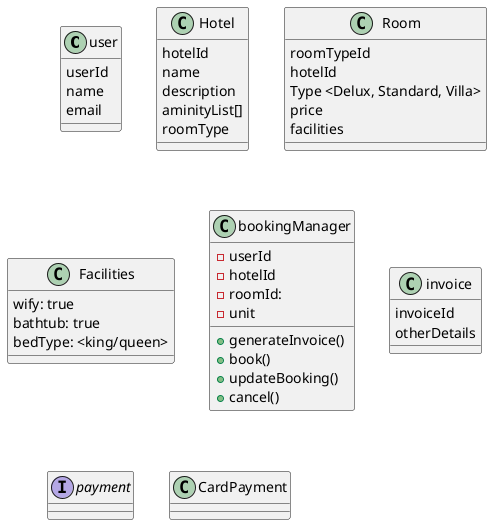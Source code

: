 HotelBooking

1. user
    1. onboard & manage hotel
    2. book hotel
2. Hotel onbording
    1. hotel name, address(location), aminities, starType(3,4, 5), types of room & counts, availibility, prices, photos
3. search & view hotel
    1. hotel name, location
4. select & book
5. payment and checkout
6. notification

out of scope
--------------
1. security - authentication and authorisation
2. cancelations & refunds


@startuml
class user {
    userId
    name
    email
}

class Hotel {
    hotelId
    name
    description
    aminityList[]
    roomType
}

class Room {
    roomTypeId
    hotelId
    Type <Delux, Standard, Villa>
    price
    facilities
}

class Facilities {
    wify: true
    bathtub: true
    bedType: <king/queen>
}

class bookingManager {
    - userId
    - hotelId
    - roomId:
    - unit
    + generateInvoice()
    + book()
    + updateBooking()
    + cancel()
}

class invoice {
    invoiceId
    otherDetails
}

interface payment {

}

class CardPayment {

}




@enduml